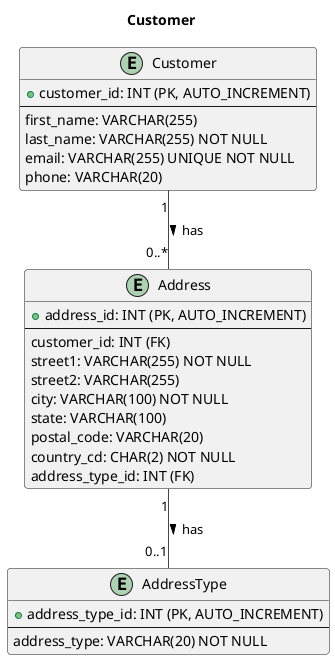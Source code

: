 @startuml
!theme vibrant

title Customer

entity Customer {
    +customer_id: INT (PK, AUTO_INCREMENT)
    --
    first_name: VARCHAR(255)
    last_name: VARCHAR(255) NOT NULL
    email: VARCHAR(255) UNIQUE NOT NULL
    phone: VARCHAR(20)
}

entity Address {
    +address_id: INT (PK, AUTO_INCREMENT)
    --
    customer_id: INT (FK)
    street1: VARCHAR(255) NOT NULL
    street2: VARCHAR(255)
    city: VARCHAR(100) NOT NULL
    state: VARCHAR(100)
    postal_code: VARCHAR(20)
    country_cd: CHAR(2) NOT NULL
    address_type_id: INT (FK)
}

Customer "1" -- "0..*" Address : has >

entity AddressType {
    +address_type_id: INT (PK, AUTO_INCREMENT)
    --
    address_type: VARCHAR(20) NOT NULL
}

Address "1" -- "0..1" AddressType : has >


@enduml